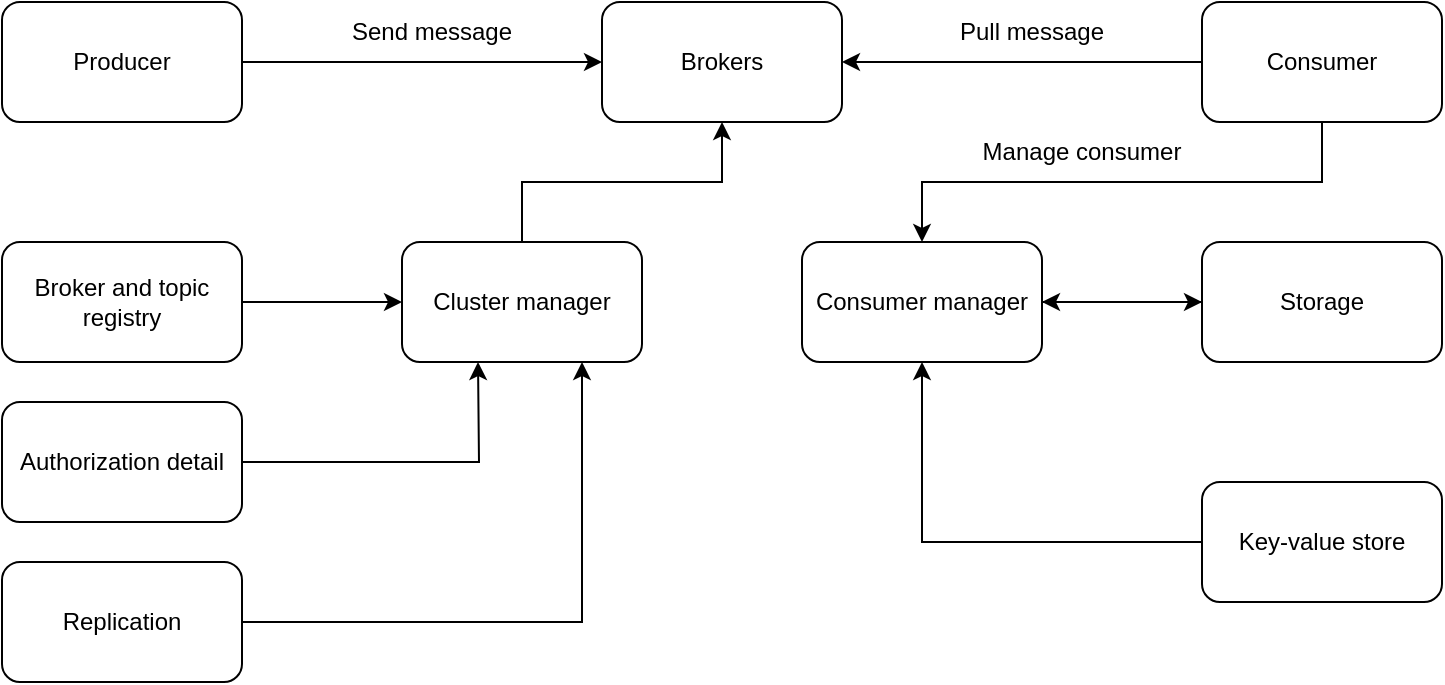 <mxfile version="20.8.23" type="device"><diagram id="VLRd5BGtFUmWTzuE-Nvt" name="Page-1"><mxGraphModel dx="882" dy="596" grid="1" gridSize="10" guides="1" tooltips="1" connect="1" arrows="1" fold="1" page="1" pageScale="1" pageWidth="850" pageHeight="1100" math="0" shadow="0"><root><mxCell id="0"/><mxCell id="1" parent="0"/><mxCell id="gsS-GccR0VMbp0MGj2Nw-20" style="edgeStyle=orthogonalEdgeStyle;rounded=0;orthogonalLoop=1;jettySize=auto;html=1;exitX=1;exitY=0.5;exitDx=0;exitDy=0;entryX=0;entryY=0.5;entryDx=0;entryDy=0;" edge="1" parent="1" source="gsS-GccR0VMbp0MGj2Nw-1" target="gsS-GccR0VMbp0MGj2Nw-2"><mxGeometry relative="1" as="geometry"/></mxCell><mxCell id="gsS-GccR0VMbp0MGj2Nw-1" value="Producer" style="rounded=1;whiteSpace=wrap;html=1;" vertex="1" parent="1"><mxGeometry x="80" y="80" width="120" height="60" as="geometry"/></mxCell><mxCell id="gsS-GccR0VMbp0MGj2Nw-2" value="Brokers" style="rounded=1;whiteSpace=wrap;html=1;" vertex="1" parent="1"><mxGeometry x="380" y="80" width="120" height="60" as="geometry"/></mxCell><mxCell id="gsS-GccR0VMbp0MGj2Nw-18" style="edgeStyle=orthogonalEdgeStyle;rounded=0;orthogonalLoop=1;jettySize=auto;html=1;exitX=0.5;exitY=0;exitDx=0;exitDy=0;entryX=0.5;entryY=1;entryDx=0;entryDy=0;" edge="1" parent="1" source="gsS-GccR0VMbp0MGj2Nw-3" target="gsS-GccR0VMbp0MGj2Nw-2"><mxGeometry relative="1" as="geometry"/></mxCell><mxCell id="gsS-GccR0VMbp0MGj2Nw-3" value="Cluster manager" style="rounded=1;whiteSpace=wrap;html=1;" vertex="1" parent="1"><mxGeometry x="280" y="200" width="120" height="60" as="geometry"/></mxCell><mxCell id="gsS-GccR0VMbp0MGj2Nw-15" style="edgeStyle=orthogonalEdgeStyle;rounded=0;orthogonalLoop=1;jettySize=auto;html=1;exitX=1;exitY=0.5;exitDx=0;exitDy=0;" edge="1" parent="1" source="gsS-GccR0VMbp0MGj2Nw-4" target="gsS-GccR0VMbp0MGj2Nw-6"><mxGeometry relative="1" as="geometry"/></mxCell><mxCell id="gsS-GccR0VMbp0MGj2Nw-4" value="Consumer manager" style="rounded=1;whiteSpace=wrap;html=1;" vertex="1" parent="1"><mxGeometry x="480" y="200" width="120" height="60" as="geometry"/></mxCell><mxCell id="gsS-GccR0VMbp0MGj2Nw-17" style="edgeStyle=orthogonalEdgeStyle;rounded=0;orthogonalLoop=1;jettySize=auto;html=1;exitX=0.5;exitY=1;exitDx=0;exitDy=0;entryX=0.5;entryY=0;entryDx=0;entryDy=0;" edge="1" parent="1" source="gsS-GccR0VMbp0MGj2Nw-5" target="gsS-GccR0VMbp0MGj2Nw-4"><mxGeometry relative="1" as="geometry"/></mxCell><mxCell id="gsS-GccR0VMbp0MGj2Nw-19" style="edgeStyle=orthogonalEdgeStyle;rounded=0;orthogonalLoop=1;jettySize=auto;html=1;exitX=0;exitY=0.5;exitDx=0;exitDy=0;" edge="1" parent="1" source="gsS-GccR0VMbp0MGj2Nw-5" target="gsS-GccR0VMbp0MGj2Nw-2"><mxGeometry relative="1" as="geometry"/></mxCell><mxCell id="gsS-GccR0VMbp0MGj2Nw-5" value="Consumer" style="rounded=1;whiteSpace=wrap;html=1;" vertex="1" parent="1"><mxGeometry x="680" y="80" width="120" height="60" as="geometry"/></mxCell><mxCell id="gsS-GccR0VMbp0MGj2Nw-16" style="edgeStyle=orthogonalEdgeStyle;rounded=0;orthogonalLoop=1;jettySize=auto;html=1;exitX=0;exitY=0.5;exitDx=0;exitDy=0;entryX=1;entryY=0.5;entryDx=0;entryDy=0;" edge="1" parent="1" source="gsS-GccR0VMbp0MGj2Nw-6" target="gsS-GccR0VMbp0MGj2Nw-4"><mxGeometry relative="1" as="geometry"/></mxCell><mxCell id="gsS-GccR0VMbp0MGj2Nw-6" value="Storage" style="rounded=1;whiteSpace=wrap;html=1;" vertex="1" parent="1"><mxGeometry x="680" y="200" width="120" height="60" as="geometry"/></mxCell><mxCell id="gsS-GccR0VMbp0MGj2Nw-14" style="edgeStyle=orthogonalEdgeStyle;rounded=0;orthogonalLoop=1;jettySize=auto;html=1;exitX=0;exitY=0.5;exitDx=0;exitDy=0;entryX=0.5;entryY=1;entryDx=0;entryDy=0;" edge="1" parent="1" source="gsS-GccR0VMbp0MGj2Nw-7" target="gsS-GccR0VMbp0MGj2Nw-4"><mxGeometry relative="1" as="geometry"/></mxCell><mxCell id="gsS-GccR0VMbp0MGj2Nw-7" value="Key-value store" style="rounded=1;whiteSpace=wrap;html=1;" vertex="1" parent="1"><mxGeometry x="680" y="320" width="120" height="60" as="geometry"/></mxCell><mxCell id="gsS-GccR0VMbp0MGj2Nw-11" style="edgeStyle=orthogonalEdgeStyle;rounded=0;orthogonalLoop=1;jettySize=auto;html=1;exitX=1;exitY=0.5;exitDx=0;exitDy=0;entryX=0;entryY=0.5;entryDx=0;entryDy=0;" edge="1" parent="1" source="gsS-GccR0VMbp0MGj2Nw-8" target="gsS-GccR0VMbp0MGj2Nw-3"><mxGeometry relative="1" as="geometry"/></mxCell><mxCell id="gsS-GccR0VMbp0MGj2Nw-8" value="Broker and topic registry" style="rounded=1;whiteSpace=wrap;html=1;" vertex="1" parent="1"><mxGeometry x="80" y="200" width="120" height="60" as="geometry"/></mxCell><mxCell id="gsS-GccR0VMbp0MGj2Nw-12" style="edgeStyle=orthogonalEdgeStyle;rounded=0;orthogonalLoop=1;jettySize=auto;html=1;exitX=1;exitY=0.5;exitDx=0;exitDy=0;" edge="1" parent="1" source="gsS-GccR0VMbp0MGj2Nw-9"><mxGeometry relative="1" as="geometry"><mxPoint x="318" y="260" as="targetPoint"/></mxGeometry></mxCell><mxCell id="gsS-GccR0VMbp0MGj2Nw-9" value="Authorization detail" style="rounded=1;whiteSpace=wrap;html=1;" vertex="1" parent="1"><mxGeometry x="80" y="280" width="120" height="60" as="geometry"/></mxCell><mxCell id="gsS-GccR0VMbp0MGj2Nw-13" style="edgeStyle=orthogonalEdgeStyle;rounded=0;orthogonalLoop=1;jettySize=auto;html=1;exitX=1;exitY=0.5;exitDx=0;exitDy=0;entryX=0.75;entryY=1;entryDx=0;entryDy=0;" edge="1" parent="1" source="gsS-GccR0VMbp0MGj2Nw-10" target="gsS-GccR0VMbp0MGj2Nw-3"><mxGeometry relative="1" as="geometry"/></mxCell><mxCell id="gsS-GccR0VMbp0MGj2Nw-10" value="Replication" style="rounded=1;whiteSpace=wrap;html=1;" vertex="1" parent="1"><mxGeometry x="80" y="360" width="120" height="60" as="geometry"/></mxCell><mxCell id="gsS-GccR0VMbp0MGj2Nw-21" value="Send message" style="text;html=1;strokeColor=none;fillColor=none;align=center;verticalAlign=middle;whiteSpace=wrap;rounded=0;" vertex="1" parent="1"><mxGeometry x="250" y="80" width="90" height="30" as="geometry"/></mxCell><mxCell id="gsS-GccR0VMbp0MGj2Nw-22" value="Pull message" style="text;html=1;strokeColor=none;fillColor=none;align=center;verticalAlign=middle;whiteSpace=wrap;rounded=0;" vertex="1" parent="1"><mxGeometry x="550" y="80" width="90" height="30" as="geometry"/></mxCell><mxCell id="gsS-GccR0VMbp0MGj2Nw-23" value="Manage consumer" style="text;html=1;strokeColor=none;fillColor=none;align=center;verticalAlign=middle;whiteSpace=wrap;rounded=0;" vertex="1" parent="1"><mxGeometry x="560" y="140" width="120" height="30" as="geometry"/></mxCell></root></mxGraphModel></diagram></mxfile>